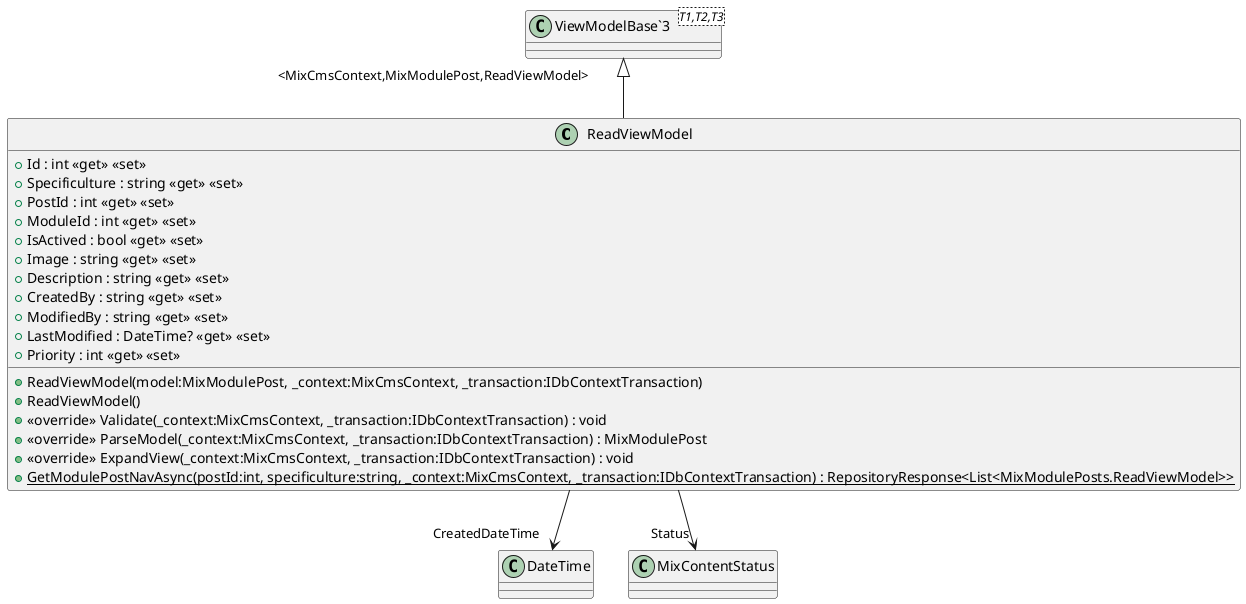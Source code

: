 @startuml
class ReadViewModel {
    + ReadViewModel(model:MixModulePost, _context:MixCmsContext, _transaction:IDbContextTransaction)
    + ReadViewModel()
    + Id : int <<get>> <<set>>
    + Specificulture : string <<get>> <<set>>
    + PostId : int <<get>> <<set>>
    + ModuleId : int <<get>> <<set>>
    + IsActived : bool <<get>> <<set>>
    + Image : string <<get>> <<set>>
    + Description : string <<get>> <<set>>
    + CreatedBy : string <<get>> <<set>>
    + ModifiedBy : string <<get>> <<set>>
    + LastModified : DateTime? <<get>> <<set>>
    + Priority : int <<get>> <<set>>
    + <<override>> Validate(_context:MixCmsContext, _transaction:IDbContextTransaction) : void
    + <<override>> ParseModel(_context:MixCmsContext, _transaction:IDbContextTransaction) : MixModulePost
    + <<override>> ExpandView(_context:MixCmsContext, _transaction:IDbContextTransaction) : void
    + {static} GetModulePostNavAsync(postId:int, specificulture:string, _context:MixCmsContext, _transaction:IDbContextTransaction) : RepositoryResponse<List<MixModulePosts.ReadViewModel>>
}
class "ViewModelBase`3"<T1,T2,T3> {
}
"ViewModelBase`3" "<MixCmsContext,MixModulePost,ReadViewModel>" <|-- ReadViewModel
ReadViewModel --> "CreatedDateTime" DateTime
ReadViewModel --> "Status" MixContentStatus
@enduml
